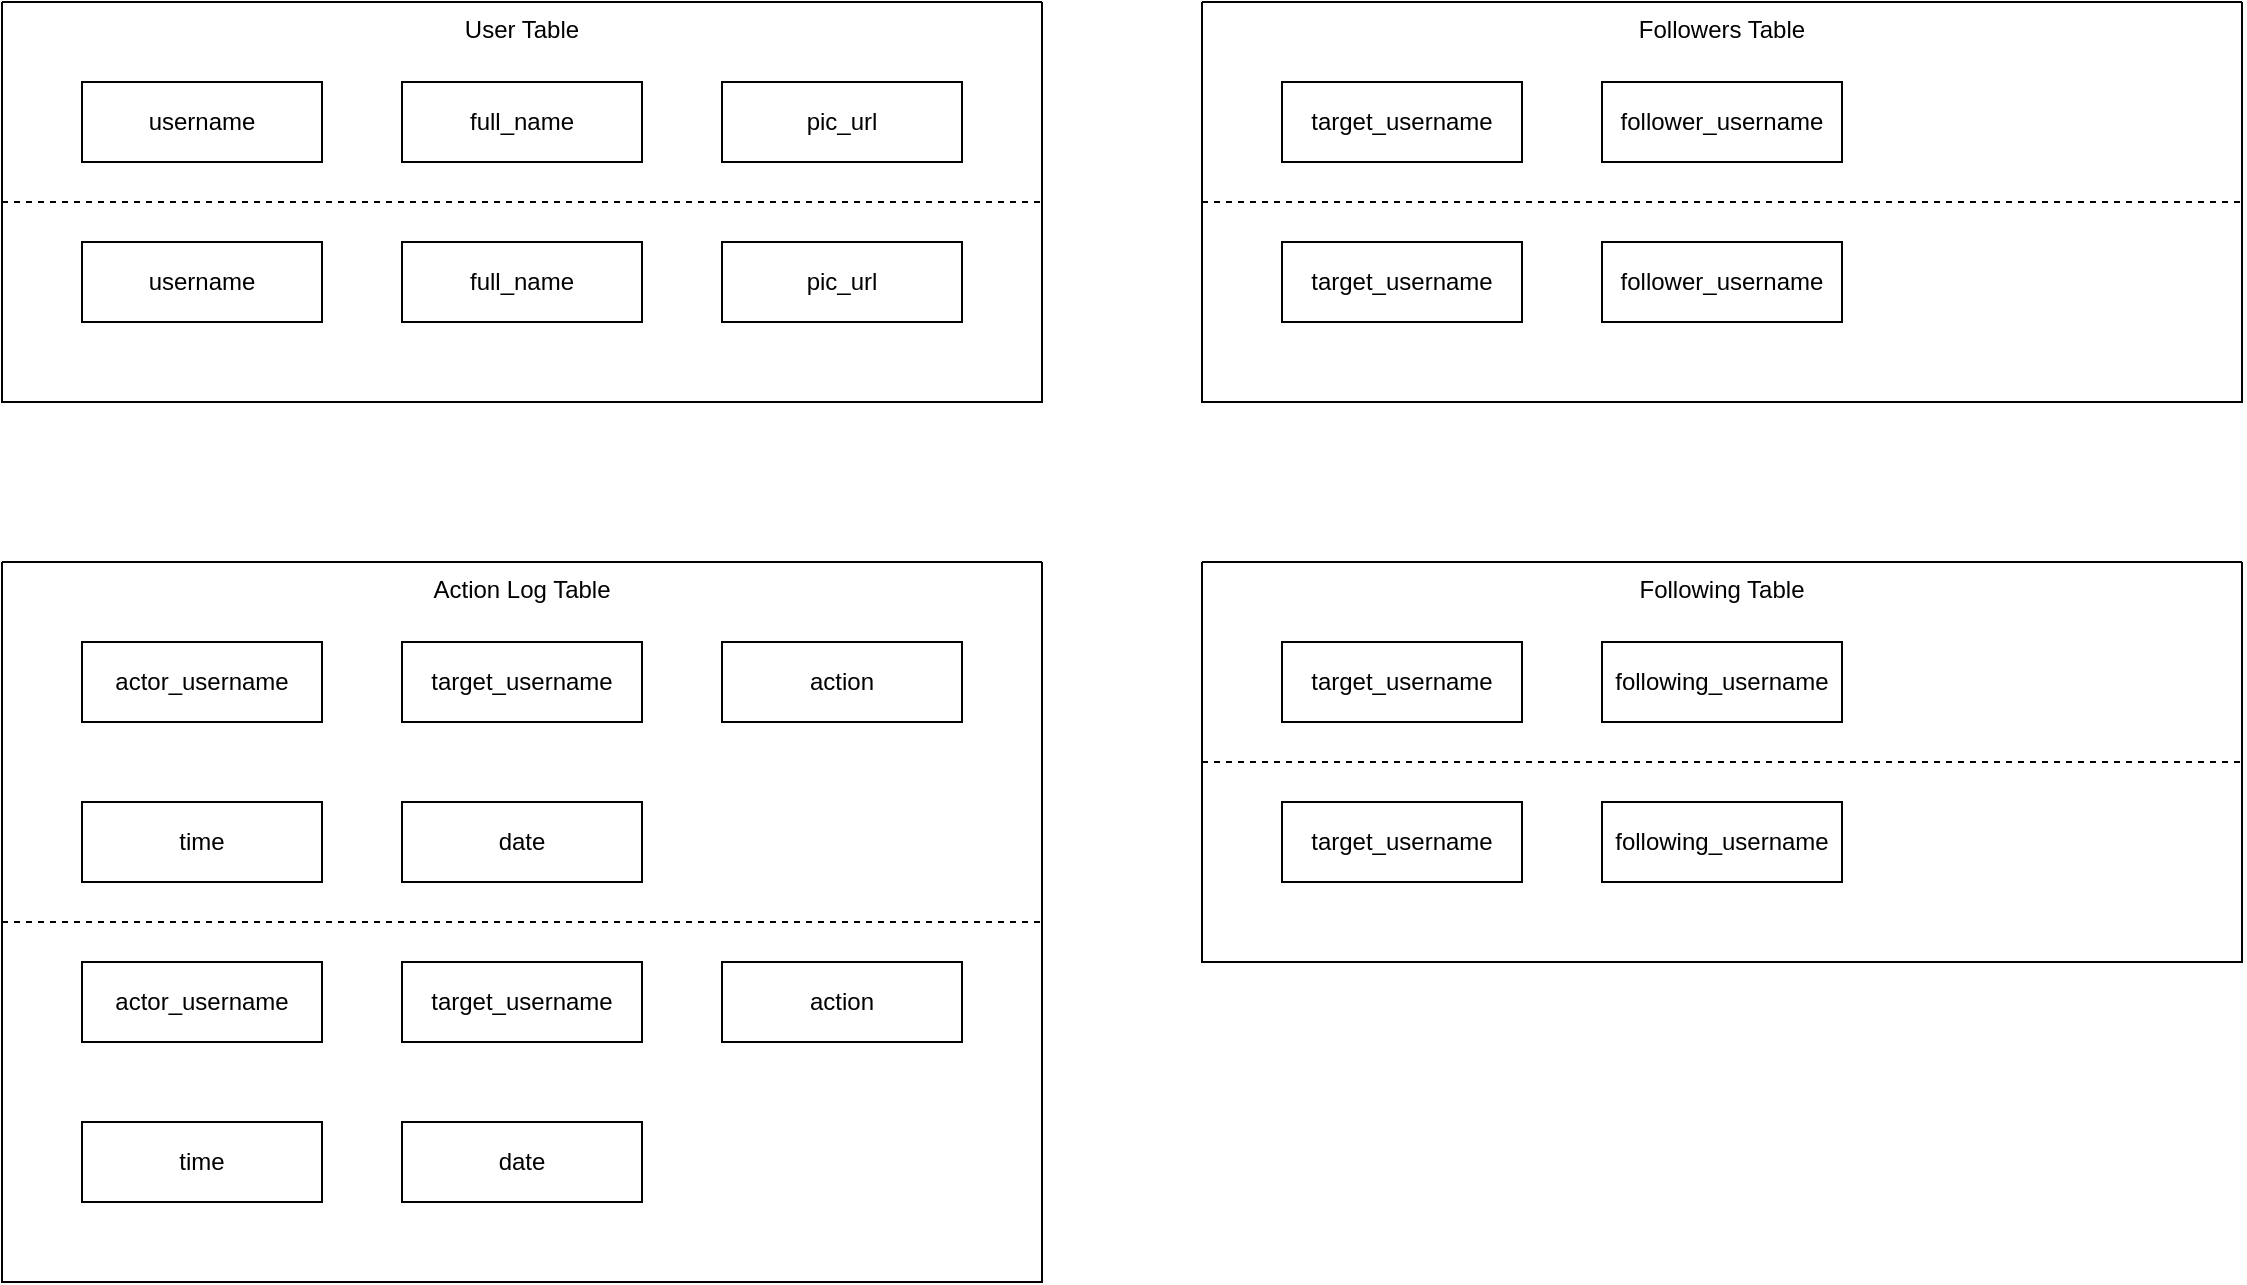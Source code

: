 <mxfile version="21.5.0" type="device">
  <diagram name="Page-1" id="GgluT5hukFRkSTczRPJE">
    <mxGraphModel dx="1195" dy="658" grid="1" gridSize="10" guides="1" tooltips="1" connect="1" arrows="1" fold="1" page="1" pageScale="1" pageWidth="850" pageHeight="1100" math="0" shadow="0">
      <root>
        <mxCell id="0" />
        <mxCell id="1" parent="0" />
        <mxCell id="g9HrSTiueD1boIvIKJti-15" value="User Table" style="group" parent="1" vertex="1" connectable="0">
          <mxGeometry x="120" y="280" width="520" height="200" as="geometry" />
        </mxCell>
        <mxCell id="g9HrSTiueD1boIvIKJti-16" value="" style="swimlane;startSize=0;" parent="g9HrSTiueD1boIvIKJti-15" vertex="1">
          <mxGeometry width="520" height="200" as="geometry" />
        </mxCell>
        <mxCell id="zAfV5tpTax8Z2rEZmLrc-1" value="full_name" style="rounded=0;whiteSpace=wrap;html=1;" vertex="1" parent="g9HrSTiueD1boIvIKJti-16">
          <mxGeometry x="200" y="40" width="120" height="40" as="geometry" />
        </mxCell>
        <mxCell id="zAfV5tpTax8Z2rEZmLrc-2" value="pic_url" style="rounded=0;whiteSpace=wrap;html=1;" vertex="1" parent="g9HrSTiueD1boIvIKJti-16">
          <mxGeometry x="360" y="40" width="120" height="40" as="geometry" />
        </mxCell>
        <mxCell id="zAfV5tpTax8Z2rEZmLrc-6" value="full_name" style="rounded=0;whiteSpace=wrap;html=1;" vertex="1" parent="g9HrSTiueD1boIvIKJti-16">
          <mxGeometry x="200" y="120" width="120" height="40" as="geometry" />
        </mxCell>
        <mxCell id="zAfV5tpTax8Z2rEZmLrc-8" value="username" style="rounded=0;whiteSpace=wrap;html=1;" vertex="1" parent="g9HrSTiueD1boIvIKJti-16">
          <mxGeometry x="40" y="120" width="120" height="40" as="geometry" />
        </mxCell>
        <mxCell id="zAfV5tpTax8Z2rEZmLrc-7" value="pic_url" style="rounded=0;whiteSpace=wrap;html=1;" vertex="1" parent="g9HrSTiueD1boIvIKJti-16">
          <mxGeometry x="360" y="120" width="120" height="40" as="geometry" />
        </mxCell>
        <mxCell id="g9HrSTiueD1boIvIKJti-17" value="username" style="rounded=0;whiteSpace=wrap;html=1;" parent="g9HrSTiueD1boIvIKJti-15" vertex="1">
          <mxGeometry x="40" y="40" width="120" height="40" as="geometry" />
        </mxCell>
        <mxCell id="zAfV5tpTax8Z2rEZmLrc-23" style="edgeStyle=orthogonalEdgeStyle;rounded=0;orthogonalLoop=1;jettySize=auto;html=1;exitX=0;exitY=0.5;exitDx=0;exitDy=0;entryX=1;entryY=0.5;entryDx=0;entryDy=0;endArrow=none;endFill=0;dashed=1;" edge="1" parent="g9HrSTiueD1boIvIKJti-15" source="g9HrSTiueD1boIvIKJti-16" target="g9HrSTiueD1boIvIKJti-16">
          <mxGeometry relative="1" as="geometry">
            <Array as="points">
              <mxPoint x="260" y="100" />
              <mxPoint x="260" y="100" />
            </Array>
          </mxGeometry>
        </mxCell>
        <mxCell id="zAfV5tpTax8Z2rEZmLrc-9" value="Action Log Table" style="group" vertex="1" connectable="0" parent="1">
          <mxGeometry x="120" y="560" width="520" height="360" as="geometry" />
        </mxCell>
        <mxCell id="zAfV5tpTax8Z2rEZmLrc-10" value="" style="swimlane;startSize=0;" vertex="1" parent="zAfV5tpTax8Z2rEZmLrc-9">
          <mxGeometry width="520" height="360" as="geometry" />
        </mxCell>
        <mxCell id="zAfV5tpTax8Z2rEZmLrc-11" value="target_username" style="rounded=0;whiteSpace=wrap;html=1;" vertex="1" parent="zAfV5tpTax8Z2rEZmLrc-10">
          <mxGeometry x="200" y="40" width="120" height="40" as="geometry" />
        </mxCell>
        <mxCell id="zAfV5tpTax8Z2rEZmLrc-12" value="action" style="rounded=0;whiteSpace=wrap;html=1;" vertex="1" parent="zAfV5tpTax8Z2rEZmLrc-10">
          <mxGeometry x="360" y="40" width="120" height="40" as="geometry" />
        </mxCell>
        <mxCell id="zAfV5tpTax8Z2rEZmLrc-13" value="date" style="rounded=0;whiteSpace=wrap;html=1;" vertex="1" parent="zAfV5tpTax8Z2rEZmLrc-10">
          <mxGeometry x="200" y="120" width="120" height="40" as="geometry" />
        </mxCell>
        <mxCell id="zAfV5tpTax8Z2rEZmLrc-14" value="time" style="rounded=0;whiteSpace=wrap;html=1;" vertex="1" parent="zAfV5tpTax8Z2rEZmLrc-10">
          <mxGeometry x="40" y="120" width="120" height="40" as="geometry" />
        </mxCell>
        <mxCell id="zAfV5tpTax8Z2rEZmLrc-17" value="target_username" style="rounded=0;whiteSpace=wrap;html=1;" vertex="1" parent="zAfV5tpTax8Z2rEZmLrc-10">
          <mxGeometry x="200" y="200" width="120" height="40" as="geometry" />
        </mxCell>
        <mxCell id="zAfV5tpTax8Z2rEZmLrc-18" value="action" style="rounded=0;whiteSpace=wrap;html=1;" vertex="1" parent="zAfV5tpTax8Z2rEZmLrc-10">
          <mxGeometry x="360" y="200" width="120" height="40" as="geometry" />
        </mxCell>
        <mxCell id="zAfV5tpTax8Z2rEZmLrc-19" value="date" style="rounded=0;whiteSpace=wrap;html=1;" vertex="1" parent="zAfV5tpTax8Z2rEZmLrc-10">
          <mxGeometry x="200" y="280" width="120" height="40" as="geometry" />
        </mxCell>
        <mxCell id="zAfV5tpTax8Z2rEZmLrc-20" value="time" style="rounded=0;whiteSpace=wrap;html=1;" vertex="1" parent="zAfV5tpTax8Z2rEZmLrc-10">
          <mxGeometry x="40" y="280" width="120" height="40" as="geometry" />
        </mxCell>
        <mxCell id="zAfV5tpTax8Z2rEZmLrc-21" value="actor_username" style="rounded=0;whiteSpace=wrap;html=1;" vertex="1" parent="zAfV5tpTax8Z2rEZmLrc-10">
          <mxGeometry x="40" y="200" width="120" height="40" as="geometry" />
        </mxCell>
        <mxCell id="zAfV5tpTax8Z2rEZmLrc-16" value="actor_username" style="rounded=0;whiteSpace=wrap;html=1;" vertex="1" parent="zAfV5tpTax8Z2rEZmLrc-9">
          <mxGeometry x="40" y="40" width="120" height="40" as="geometry" />
        </mxCell>
        <mxCell id="zAfV5tpTax8Z2rEZmLrc-22" style="edgeStyle=orthogonalEdgeStyle;rounded=0;orthogonalLoop=1;jettySize=auto;html=1;exitX=0;exitY=0.5;exitDx=0;exitDy=0;entryX=1;entryY=0.5;entryDx=0;entryDy=0;endArrow=none;endFill=0;dashed=1;" edge="1" parent="zAfV5tpTax8Z2rEZmLrc-9" source="zAfV5tpTax8Z2rEZmLrc-10" target="zAfV5tpTax8Z2rEZmLrc-10">
          <mxGeometry relative="1" as="geometry">
            <Array as="points">
              <mxPoint x="250" y="180" />
              <mxPoint x="250" y="180" />
            </Array>
          </mxGeometry>
        </mxCell>
        <mxCell id="zAfV5tpTax8Z2rEZmLrc-33" value="Followers Table" style="group" vertex="1" connectable="0" parent="1">
          <mxGeometry x="720" y="280" width="520" height="200" as="geometry" />
        </mxCell>
        <mxCell id="zAfV5tpTax8Z2rEZmLrc-34" value="" style="swimlane;startSize=0;" vertex="1" parent="zAfV5tpTax8Z2rEZmLrc-33">
          <mxGeometry width="520" height="200" as="geometry" />
        </mxCell>
        <mxCell id="zAfV5tpTax8Z2rEZmLrc-35" value="follower_username" style="rounded=0;whiteSpace=wrap;html=1;" vertex="1" parent="zAfV5tpTax8Z2rEZmLrc-34">
          <mxGeometry x="200" y="40" width="120" height="40" as="geometry" />
        </mxCell>
        <mxCell id="zAfV5tpTax8Z2rEZmLrc-47" value="follower_username" style="rounded=0;whiteSpace=wrap;html=1;" vertex="1" parent="zAfV5tpTax8Z2rEZmLrc-34">
          <mxGeometry x="200" y="120" width="120" height="40" as="geometry" />
        </mxCell>
        <mxCell id="zAfV5tpTax8Z2rEZmLrc-48" value="target_username" style="rounded=0;whiteSpace=wrap;html=1;" vertex="1" parent="zAfV5tpTax8Z2rEZmLrc-34">
          <mxGeometry x="40" y="120" width="120" height="40" as="geometry" />
        </mxCell>
        <mxCell id="zAfV5tpTax8Z2rEZmLrc-40" value="target_username" style="rounded=0;whiteSpace=wrap;html=1;" vertex="1" parent="zAfV5tpTax8Z2rEZmLrc-33">
          <mxGeometry x="40" y="40" width="120" height="40" as="geometry" />
        </mxCell>
        <mxCell id="zAfV5tpTax8Z2rEZmLrc-41" style="edgeStyle=orthogonalEdgeStyle;rounded=0;orthogonalLoop=1;jettySize=auto;html=1;exitX=0;exitY=0.5;exitDx=0;exitDy=0;entryX=1;entryY=0.5;entryDx=0;entryDy=0;endArrow=none;endFill=0;dashed=1;" edge="1" parent="zAfV5tpTax8Z2rEZmLrc-33" source="zAfV5tpTax8Z2rEZmLrc-34" target="zAfV5tpTax8Z2rEZmLrc-34">
          <mxGeometry relative="1" as="geometry">
            <Array as="points">
              <mxPoint x="260" y="100" />
              <mxPoint x="260" y="100" />
            </Array>
          </mxGeometry>
        </mxCell>
        <mxCell id="zAfV5tpTax8Z2rEZmLrc-49" value="Following Table" style="group" vertex="1" connectable="0" parent="1">
          <mxGeometry x="720" y="560" width="520" height="200" as="geometry" />
        </mxCell>
        <mxCell id="zAfV5tpTax8Z2rEZmLrc-50" value="" style="swimlane;startSize=0;" vertex="1" parent="zAfV5tpTax8Z2rEZmLrc-49">
          <mxGeometry width="520" height="200" as="geometry" />
        </mxCell>
        <mxCell id="zAfV5tpTax8Z2rEZmLrc-51" value="following_username" style="rounded=0;whiteSpace=wrap;html=1;" vertex="1" parent="zAfV5tpTax8Z2rEZmLrc-50">
          <mxGeometry x="200" y="40" width="120" height="40" as="geometry" />
        </mxCell>
        <mxCell id="zAfV5tpTax8Z2rEZmLrc-52" value="following_username" style="rounded=0;whiteSpace=wrap;html=1;" vertex="1" parent="zAfV5tpTax8Z2rEZmLrc-50">
          <mxGeometry x="200" y="120" width="120" height="40" as="geometry" />
        </mxCell>
        <mxCell id="zAfV5tpTax8Z2rEZmLrc-53" value="target_username" style="rounded=0;whiteSpace=wrap;html=1;" vertex="1" parent="zAfV5tpTax8Z2rEZmLrc-50">
          <mxGeometry x="40" y="120" width="120" height="40" as="geometry" />
        </mxCell>
        <mxCell id="zAfV5tpTax8Z2rEZmLrc-54" value="target_username" style="rounded=0;whiteSpace=wrap;html=1;" vertex="1" parent="zAfV5tpTax8Z2rEZmLrc-49">
          <mxGeometry x="40" y="40" width="120" height="40" as="geometry" />
        </mxCell>
        <mxCell id="zAfV5tpTax8Z2rEZmLrc-55" style="edgeStyle=orthogonalEdgeStyle;rounded=0;orthogonalLoop=1;jettySize=auto;html=1;exitX=0;exitY=0.5;exitDx=0;exitDy=0;entryX=1;entryY=0.5;entryDx=0;entryDy=0;endArrow=none;endFill=0;dashed=1;" edge="1" parent="zAfV5tpTax8Z2rEZmLrc-49" source="zAfV5tpTax8Z2rEZmLrc-50" target="zAfV5tpTax8Z2rEZmLrc-50">
          <mxGeometry relative="1" as="geometry">
            <Array as="points">
              <mxPoint x="260" y="100" />
              <mxPoint x="260" y="100" />
            </Array>
          </mxGeometry>
        </mxCell>
      </root>
    </mxGraphModel>
  </diagram>
</mxfile>
